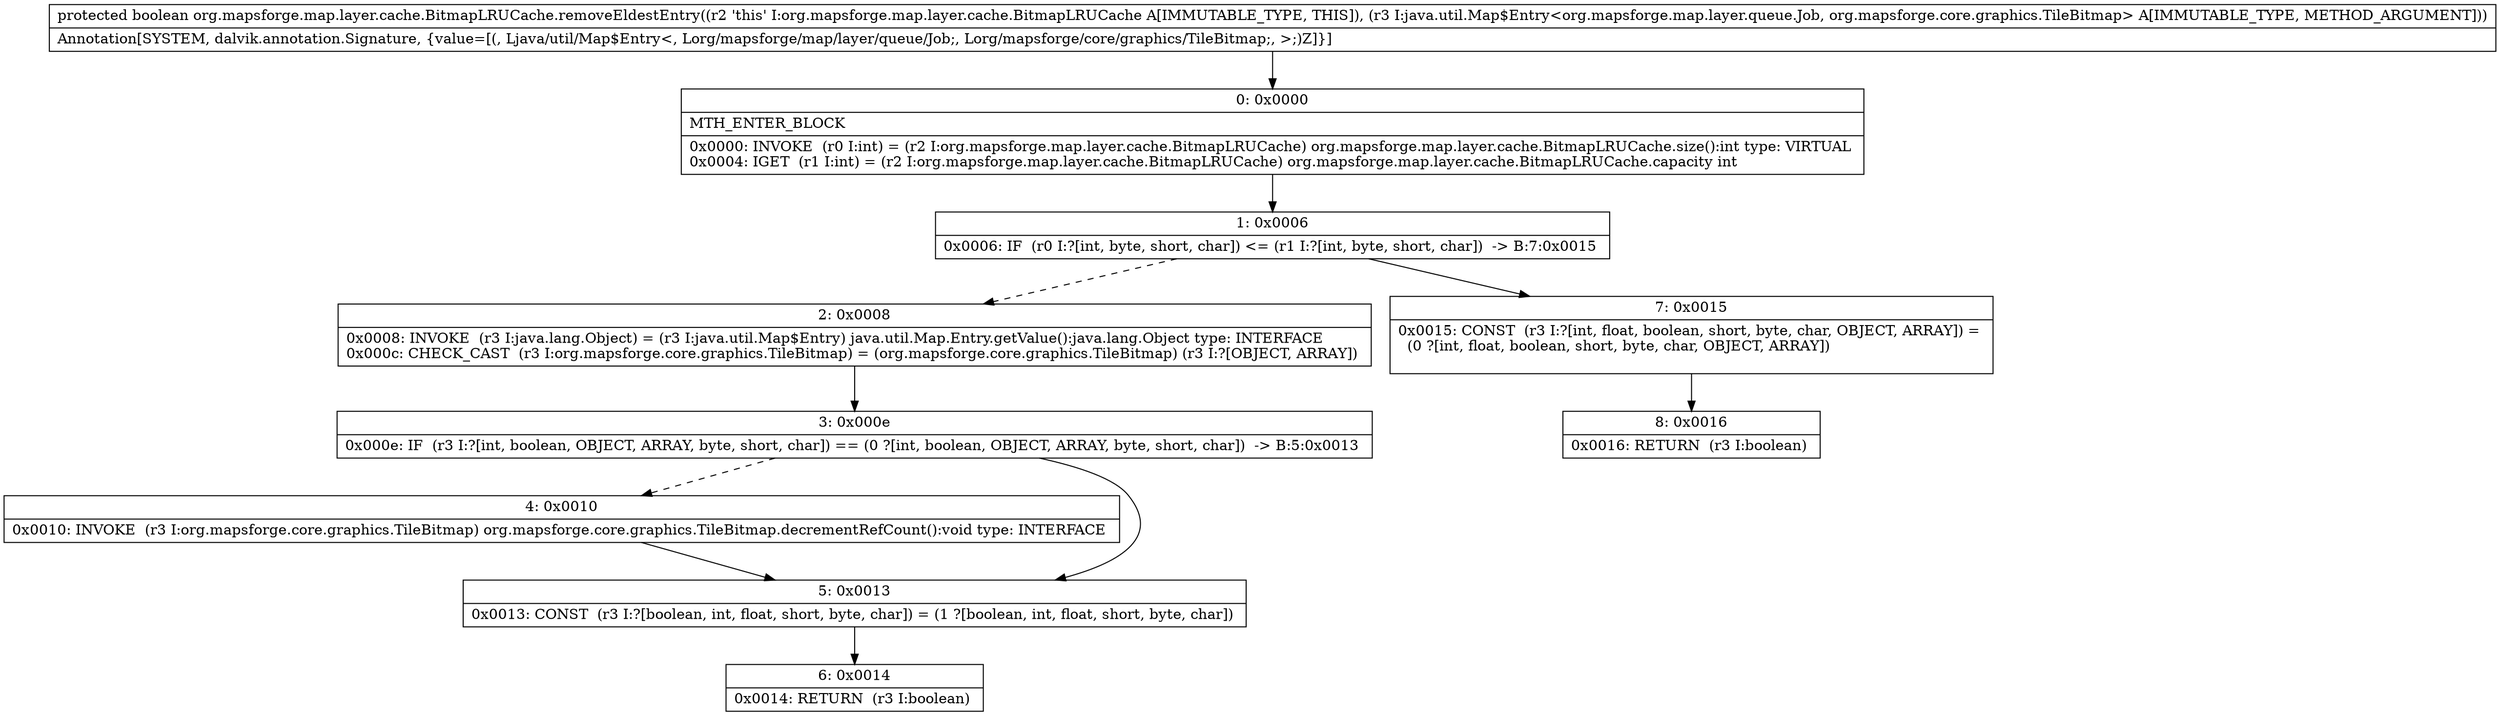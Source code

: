 digraph "CFG fororg.mapsforge.map.layer.cache.BitmapLRUCache.removeEldestEntry(Ljava\/util\/Map$Entry;)Z" {
Node_0 [shape=record,label="{0\:\ 0x0000|MTH_ENTER_BLOCK\l|0x0000: INVOKE  (r0 I:int) = (r2 I:org.mapsforge.map.layer.cache.BitmapLRUCache) org.mapsforge.map.layer.cache.BitmapLRUCache.size():int type: VIRTUAL \l0x0004: IGET  (r1 I:int) = (r2 I:org.mapsforge.map.layer.cache.BitmapLRUCache) org.mapsforge.map.layer.cache.BitmapLRUCache.capacity int \l}"];
Node_1 [shape=record,label="{1\:\ 0x0006|0x0006: IF  (r0 I:?[int, byte, short, char]) \<= (r1 I:?[int, byte, short, char])  \-\> B:7:0x0015 \l}"];
Node_2 [shape=record,label="{2\:\ 0x0008|0x0008: INVOKE  (r3 I:java.lang.Object) = (r3 I:java.util.Map$Entry) java.util.Map.Entry.getValue():java.lang.Object type: INTERFACE \l0x000c: CHECK_CAST  (r3 I:org.mapsforge.core.graphics.TileBitmap) = (org.mapsforge.core.graphics.TileBitmap) (r3 I:?[OBJECT, ARRAY]) \l}"];
Node_3 [shape=record,label="{3\:\ 0x000e|0x000e: IF  (r3 I:?[int, boolean, OBJECT, ARRAY, byte, short, char]) == (0 ?[int, boolean, OBJECT, ARRAY, byte, short, char])  \-\> B:5:0x0013 \l}"];
Node_4 [shape=record,label="{4\:\ 0x0010|0x0010: INVOKE  (r3 I:org.mapsforge.core.graphics.TileBitmap) org.mapsforge.core.graphics.TileBitmap.decrementRefCount():void type: INTERFACE \l}"];
Node_5 [shape=record,label="{5\:\ 0x0013|0x0013: CONST  (r3 I:?[boolean, int, float, short, byte, char]) = (1 ?[boolean, int, float, short, byte, char]) \l}"];
Node_6 [shape=record,label="{6\:\ 0x0014|0x0014: RETURN  (r3 I:boolean) \l}"];
Node_7 [shape=record,label="{7\:\ 0x0015|0x0015: CONST  (r3 I:?[int, float, boolean, short, byte, char, OBJECT, ARRAY]) = \l  (0 ?[int, float, boolean, short, byte, char, OBJECT, ARRAY])\l \l}"];
Node_8 [shape=record,label="{8\:\ 0x0016|0x0016: RETURN  (r3 I:boolean) \l}"];
MethodNode[shape=record,label="{protected boolean org.mapsforge.map.layer.cache.BitmapLRUCache.removeEldestEntry((r2 'this' I:org.mapsforge.map.layer.cache.BitmapLRUCache A[IMMUTABLE_TYPE, THIS]), (r3 I:java.util.Map$Entry\<org.mapsforge.map.layer.queue.Job, org.mapsforge.core.graphics.TileBitmap\> A[IMMUTABLE_TYPE, METHOD_ARGUMENT]))  | Annotation[SYSTEM, dalvik.annotation.Signature, \{value=[(, Ljava\/util\/Map$Entry\<, Lorg\/mapsforge\/map\/layer\/queue\/Job;, Lorg\/mapsforge\/core\/graphics\/TileBitmap;, \>;)Z]\}]\l}"];
MethodNode -> Node_0;
Node_0 -> Node_1;
Node_1 -> Node_2[style=dashed];
Node_1 -> Node_7;
Node_2 -> Node_3;
Node_3 -> Node_4[style=dashed];
Node_3 -> Node_5;
Node_4 -> Node_5;
Node_5 -> Node_6;
Node_7 -> Node_8;
}

